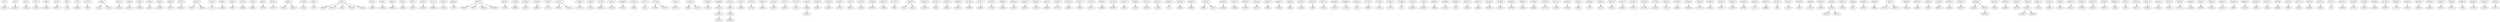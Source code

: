 digraph dist {
graph [k=35 s=200 n=10]
"873+" -> "363757-" [d=-34 e=33.7 n=11]
"5837-" -> "362883+" [d=-23 e=26.3 n=18]
"6272+" -> "274646-" [d=-34 e=29.9 n=14]
"7571+" -> "238191-" [d=-34 e=31.0 n=13]
"7892+" -> "362306-" [d=-34 e=25.0 n=20]
"8734+" -> "363512+" [d=-34 e=28.9 n=15]
"9997+" -> "22536-" [d=-34 e=27.1 n=17]
"11442-" -> "363884+" [d=-34 e=35.3 n=10]
"21750+" -> "78897-" [d=-34 e=22.4 n=25]
"24984+" -> "53242-" [d=-34 e=35.3 n=10]
"24984+" -> "131451-" [d=-34 e=35.3 n=10]
"25872+" -> "362454-" [d=-34 e=23.3 n=23]
"29548-" -> "296107-" [d=-34 e=24.4 n=21]
"30482+" -> "363465-" [d=-34 e=28.9 n=15]
"31399+" -> "99530-" [d=-34 e=26.3 n=18]
"36009+" -> "363068+" [d=-10 e=28.9 n=15]
"38204+" -> "363707-" [d=-34 e=31.0 n=13]
"42727+" -> "362301+" [d=-34 e=32.3 n=12]
"49125+" -> "13831+" [d=-34 e=31.0 n=13]
"49125+" -> "180200-" [d=-25 e=35.3 n=10]
"53141+" -> "124177-" [d=-34 e=26.3 n=18]
"54609+" -> "256010-" [d=-34 e=31.0 n=13]
"54891+" -> "318617-" [d=-34 e=24.4 n=21]
"57053+" -> "323999-" [d=-9 e=26.3 n=18]
"57588+" -> "363853-" [d=-34 e=24.4 n=21]
"64951-" -> "326735-" [d=-34 e=27.1 n=17]
"66744+" -> "363719-" [d=-34 e=31.0 n=13]
"68987+" -> "215047-" [d=-34 e=32.3 n=12]
"68987+" -> "248537-" [d=44 e=31.0 n=13]
"71386+" -> "263181-" [d=-34 e=26.3 n=18]
"78897+" -> "21750-" [d=-34 e=22.4 n=25]
"79671+" -> "50096-" [d=139 e=16.5 n=46]
"79671+" -> "95733+" [d=-34 e=35.3 n=10]
"79671+" -> "99275-" [d=189 e=27.1 n=17]
"79671+" -> "100564-" [d=-34 e=19.2 n=34]
"79671+" -> "152056-" [d=111 e=14.6 n=59]
"81973+" -> "233808-" [d=-34 e=22.8 n=24]
"85302-" -> "343970-" [d=18 e=25.6 n=19]
"86853+" -> "363662-" [d=-34 e=31.0 n=13]
"87387+" -> "269464-" [d=-34 e=27.1 n=17]
"89791+" -> "232827-" [d=-34 e=35.3 n=10]
"91332+" -> "326565-" [d=-34 e=35.3 n=10]
"92317+" -> "289048-" [d=-34 e=25.0 n=20]
"93816+" -> "181103-" [d=65 e=26.3 n=18]
"94650+" -> "172707-" [d=-34 e=25.0 n=20]
"99275+" -> "50096+" [d=-24 e=23.8 n=22]
"99275+" -> "79671-" [d=189 e=27.1 n=17]
"99275+" -> "100564+" [d=75 e=26.3 n=18]
"99275+" -> "152056+" [d=-34 e=12.3 n=82]
"99530+" -> "31399-" [d=-34 e=26.3 n=18]
"110828-" -> "265088-" [d=-34 e=27.9 n=16]
"112208+" -> "238174-" [d=-34 e=25.6 n=19]
"112590+" -> "266604-" [d=-34 e=28.9 n=15]
"112647+" -> "152176-" [d=-34 e=35.3 n=10]
"113157+" -> "87900+" [d=-34 e=32.3 n=12]
"113157+" -> "244505-" [d=-34 e=33.7 n=11]
"113846+" -> "137074+" [d=-34 e=27.1 n=17]
"113945-" -> "272146-" [d=-34 e=31.0 n=13]
"114702-" -> "288366+" [d=12 e=29.9 n=14]
"114783+" -> "362320-" [d=-34 e=35.3 n=10]
"116088+" -> "245547-" [d=-34 e=33.7 n=11]
"121685+" -> "25964-" [d=-34 e=32.3 n=12]
"124177+" -> "53141-" [d=-34 e=26.3 n=18]
"127185-" -> "21649-" [d=-34 e=33.7 n=11]
"127185-" -> "312259-" [d=-12 e=31.0 n=13]
"129475-" -> "363077+" [d=-21 e=31.0 n=13]
"131451+" -> "24984-" [d=-34 e=35.3 n=10]
"131451+" -> "53242+" [d=-34 e=29.9 n=14]
"135494+" -> "362651-" [d=-7 e=29.9 n=14]
"136188+" -> "138907+" [d=-34 e=18.6 n=36]
"136188-" -> "316608-" [d=-34 e=33.7 n=11]
"137074-" -> "113846-" [d=-34 e=27.1 n=17]
"138907+" -> "361591-" [d=-34 e=24.4 n=21]
"138907-" -> "136188-" [d=-34 e=18.6 n=36]
"139725+" -> "221782-" [d=-34 e=33.7 n=11]
"139854+" -> "363691-" [d=-34 e=29.9 n=14]
"151329+" -> "193387-" [d=-34 e=28.9 n=15]
"151577+" -> "356405-" [d=-34 e=25.6 n=19]
"152176+" -> "112647-" [d=-34 e=35.3 n=10]
"154938-" -> "363840-" [d=-34 e=31.0 n=13]
"158290+" -> "344853-" [d=-34 e=29.9 n=14]
"159529+" -> "165453-" [d=-34 e=29.9 n=14]
"161087+" -> "350331-" [d=-34 e=35.3 n=10]
"162211-" -> "363427-" [d=-34 e=28.9 n=15]
"165453+" -> "159529-" [d=-34 e=29.9 n=14]
"167580+" -> "363788+" [d=-34 e=33.7 n=11]
"169823+" -> "339380-" [d=-34 e=27.1 n=17]
"172707+" -> "94650-" [d=-34 e=25.0 n=20]
"180200+" -> "13831-" [d=-34 e=21.9 n=26]
"180200+" -> "49125-" [d=-25 e=35.3 n=10]
"180816+" -> "355510-" [d=-34 e=23.8 n=22]
"181103+" -> "93816-" [d=65 e=26.3 n=18]
"182840+" -> "306412-" [d=-34 e=32.3 n=12]
"188539+" -> "363724+" [d=-34 e=35.3 n=10]
"191148+" -> "363690-" [d=-34 e=33.7 n=11]
"191877+" -> "363829-" [d=-34 e=32.3 n=12]
"193387+" -> "151329-" [d=-34 e=28.9 n=15]
"199844+" -> "244683-" [d=-34 e=27.9 n=16]
"204874+" -> "321941-" [d=-34 e=35.3 n=10]
"206078+" -> "363830-" [d=-34 e=33.7 n=11]
"206939+" -> "229540-" [d=-34 e=27.1 n=17]
"208740-" -> "309403-" [d=-34 e=35.3 n=10]
"210605+" -> "363710+" [d=-34 e=33.7 n=11]
"214070+" -> "246914-" [d=-34 e=20.1 n=31]
"221411+" -> "338418-" [d=-34 e=25.6 n=19]
"221782+" -> "139725-" [d=-34 e=33.7 n=11]
"229540+" -> "206939-" [d=-34 e=27.1 n=17]
"231259+" -> "362489+" [d=-34 e=31.0 n=13]
"232827+" -> "89791-" [d=-34 e=35.3 n=10]
"233808+" -> "81973-" [d=-34 e=22.8 n=24]
"237631+" -> "363769-" [d=-34 e=31.0 n=13]
"238174+" -> "112208-" [d=-34 e=25.6 n=19]
"238191+" -> "7571-" [d=-34 e=31.0 n=13]
"240054+" -> "309430-" [d=-34 e=33.7 n=11]
"242843+" -> "248833-" [d=-34 e=32.3 n=12]
"244505+" -> "87900-" [d=-34 e=35.3 n=10]
"244505+" -> "113157-" [d=-34 e=33.7 n=11]
"244683+" -> "199844-" [d=-34 e=27.9 n=16]
"245547+" -> "116088-" [d=-34 e=33.7 n=11]
"246914+" -> "214070-" [d=-34 e=20.1 n=31]
"247494+" -> "294752-" [d=-34 e=31.0 n=13]
"248537+" -> "68987-" [d=44 e=31.0 n=13]
"248833+" -> "242843-" [d=-34 e=32.3 n=12]
"256010+" -> "54609-" [d=-34 e=31.0 n=13]
"256387+" -> "316584-" [d=-34 e=32.3 n=12]
"263181+" -> "71386-" [d=-34 e=26.3 n=18]
"264271+" -> "363513-" [d=-13 e=24.4 n=21]
"265088+" -> "110828+" [d=-34 e=27.9 n=16]
"266604+" -> "112590-" [d=-34 e=28.9 n=15]
"269464+" -> "87387-" [d=-34 e=27.1 n=17]
"271767+" -> "363820-" [d=-13 e=33.7 n=11]
"272146+" -> "113945+" [d=-34 e=31.0 n=13]
"274546+" -> "313752-" [d=-16 e=33.7 n=11]
"274646+" -> "6272-" [d=-34 e=29.9 n=14]
"276931+" -> "363424+" [d=-34 e=33.7 n=11]
"279614-" -> "363461+" [d=-34 e=32.3 n=12]
"280065+" -> "358615-" [d=-34 e=25.6 n=19]
"288366-" -> "114702+" [d=12 e=29.9 n=14]
"289048+" -> "92317-" [d=-34 e=25.0 n=20]
"294752+" -> "247494-" [d=-34 e=31.0 n=13]
"296107+" -> "29548+" [d=-34 e=24.4 n=21]
"301823+" -> "363266+" [d=-34 e=27.1 n=17]
"301894+" -> "363621+" [d=-34 e=33.7 n=11]
"309403+" -> "208740+" [d=-34 e=35.3 n=10]
"309430+" -> "240054-" [d=-34 e=33.7 n=11]
"312084+" -> "363862-" [d=-8 e=29.9 n=14]
"312259+" -> "127185+" [d=-12 e=31.0 n=13]
"313752+" -> "274546-" [d=-16 e=33.7 n=11]
"316584+" -> "256387-" [d=-34 e=32.3 n=12]
"316608+" -> "136188+" [d=-34 e=33.7 n=11]
"318617+" -> "54891-" [d=-34 e=24.4 n=21]
"323999+" -> "57053-" [d=-9 e=26.3 n=18]
"326565+" -> "91332-" [d=-34 e=35.3 n=10]
"326735+" -> "64951+" [d=-34 e=27.1 n=17]
"330517-" -> "363597-" [d=-34 e=31.0 n=13]
"332281+" -> "227454+" [d=-34 e=31.0 n=13]
"336159+" -> "363786+" [d=-34 e=28.9 n=15]
"337345-" -> "343328+" [d=-34 e=25.0 n=20]
"338418+" -> "221411-" [d=-34 e=25.6 n=19]
"339380+" -> "169823-" [d=-34 e=27.1 n=17]
"342366+" -> "363608+" [d=-34 e=32.3 n=12]
"343328-" -> "337345+" [d=-34 e=25.0 n=20]
"343970+" -> "85302+" [d=18 e=25.6 n=19]
"344297+" -> "243957+" [d=-34 e=29.9 n=14]
"344853+" -> "158290-" [d=-34 e=29.9 n=14]
"350656+" -> "363761-" [d=-34 e=31.0 n=13]
"356405+" -> "151577-" [d=-34 e=25.6 n=19]
"358615+" -> "280065-" [d=-34 e=25.6 n=19]
"361591+" -> "138907-" [d=-34 e=24.4 n=21]
"362306+" -> "7892-" [d=-34 e=25.0 n=20]
"362320+" -> "114783-" [d=-34 e=35.3 n=10]
"362454+" -> "25872-" [d=-34 e=23.3 n=23]
"362489-" -> "231259-" [d=-34 e=31.0 n=13]
"362520+" -> "363098-" [d=-34 e=21.9 n=26]
"362558-" -> "363367-" [d=-2 e=24.4 n=21]
"362651+" -> "135494-" [d=-7 e=29.9 n=14]
"362883-" -> "5837+" [d=-23 e=26.3 n=18]
"362941+" -> "340071-" [d=-34 e=33.7 n=11]
"363068-" -> "36009-" [d=-10 e=28.9 n=15]
"363077-" -> "129475+" [d=-21 e=31.0 n=13]
"363077-" -> "199471+" [d=-34 e=32.3 n=12]
"363098+" -> "362520-" [d=-34 e=21.9 n=26]
"363158+" -> "264061-" [d=-34 e=33.7 n=11]
"363266-" -> "301823-" [d=-34 e=27.1 n=17]
"363305-" -> "360431+" [d=-34 e=27.9 n=16]
"363362+" -> "363843-" [d=-34 e=25.0 n=20]
"363367+" -> "362558+" [d=-2 e=24.4 n=21]
"363367-" -> "104518-" [d=-34 e=28.9 n=15]
"363367-" -> "169702-" [d=-34 e=27.9 n=16]
"363384+" -> "234063+" [d=-34 e=28.9 n=15]
"363384+" -> "363407-" [d=-13 e=31.0 n=13]
"363392+" -> "81938-" [d=-34 e=29.9 n=14]
"363402+" -> "363653-" [d=-34 e=31.0 n=13]
"363405+" -> "363726-" [d=-34 e=27.9 n=16]
"363407+" -> "234063-" [d=-34 e=33.7 n=11]
"363407+" -> "363384-" [d=-13 e=31.0 n=13]
"363407-" -> "363504+" [d=-34 e=25.0 n=20]
"363412+" -> "227454-" [d=-34 e=27.1 n=17]
"363415+" -> "245081-" [d=-34 e=35.3 n=10]
"363424-" -> "276931-" [d=-34 e=33.7 n=11]
"363427+" -> "162211+" [d=-34 e=28.9 n=15]
"363450+" -> "363708+" [d=-34 e=27.1 n=17]
"363457+" -> "350331+" [d=112 e=29.9 n=14]
"363461-" -> "279614+" [d=-34 e=32.3 n=12]
"363465+" -> "30482-" [d=-34 e=28.9 n=15]
"363504-" -> "363407+" [d=-34 e=25.0 n=20]
"363512-" -> "8734-" [d=-34 e=28.9 n=15]
"363513+" -> "264271-" [d=-13 e=24.4 n=21]
"363517+" -> "363850+" [d=-34 e=24.4 n=21]
"363554+" -> "299617-" [d=-34 e=25.6 n=19]
"363557-" -> "363657-" [d=-34 e=29.9 n=14]
"363597+" -> "330517+" [d=-34 e=31.0 n=13]
"363608-" -> "342366-" [d=-34 e=32.3 n=12]
"363621-" -> "301894-" [d=-34 e=33.7 n=11]
"363653+" -> "363402-" [d=-34 e=31.0 n=13]
"363657+" -> "363557+" [d=-34 e=29.9 n=14]
"363662+" -> "86853-" [d=-34 e=31.0 n=13]
"363690+" -> "191148-" [d=-34 e=33.7 n=11]
"363691+" -> "139854-" [d=-34 e=29.9 n=14]
"363707+" -> "38204-" [d=-34 e=31.0 n=13]
"363708-" -> "363450-" [d=-34 e=27.1 n=17]
"363710-" -> "210605-" [d=-34 e=33.7 n=11]
"363719+" -> "66744-" [d=-34 e=31.0 n=13]
"363724-" -> "188539-" [d=-34 e=35.3 n=10]
"363726+" -> "363405-" [d=-34 e=27.9 n=16]
"363757+" -> "873-" [d=-34 e=33.7 n=11]
"363761+" -> "350656-" [d=-34 e=31.0 n=13]
"363769+" -> "237631-" [d=-34 e=31.0 n=13]
"363786-" -> "336159-" [d=-34 e=28.9 n=15]
"363788-" -> "167580-" [d=-34 e=33.7 n=11]
"363798+" -> "363879-" [d=-34 e=33.7 n=11]
"363820+" -> "271767-" [d=-13 e=33.7 n=11]
"363829+" -> "191877-" [d=-34 e=32.3 n=12]
"363830+" -> "206078-" [d=-34 e=33.7 n=11]
"363840+" -> "154938+" [d=-34 e=31.0 n=13]
"363840-" -> "79606+" [d=34 e=21.9 n=26]
"363843+" -> "363362-" [d=-34 e=25.0 n=20]
"363850-" -> "363517-" [d=-34 e=24.4 n=21]
"363853+" -> "57588-" [d=-34 e=24.4 n=21]
"363862+" -> "312084-" [d=-8 e=29.9 n=14]
"363879+" -> "363798-" [d=-34 e=33.7 n=11]
"363884-" -> "11442+" [d=-34 e=35.3 n=10]
}
